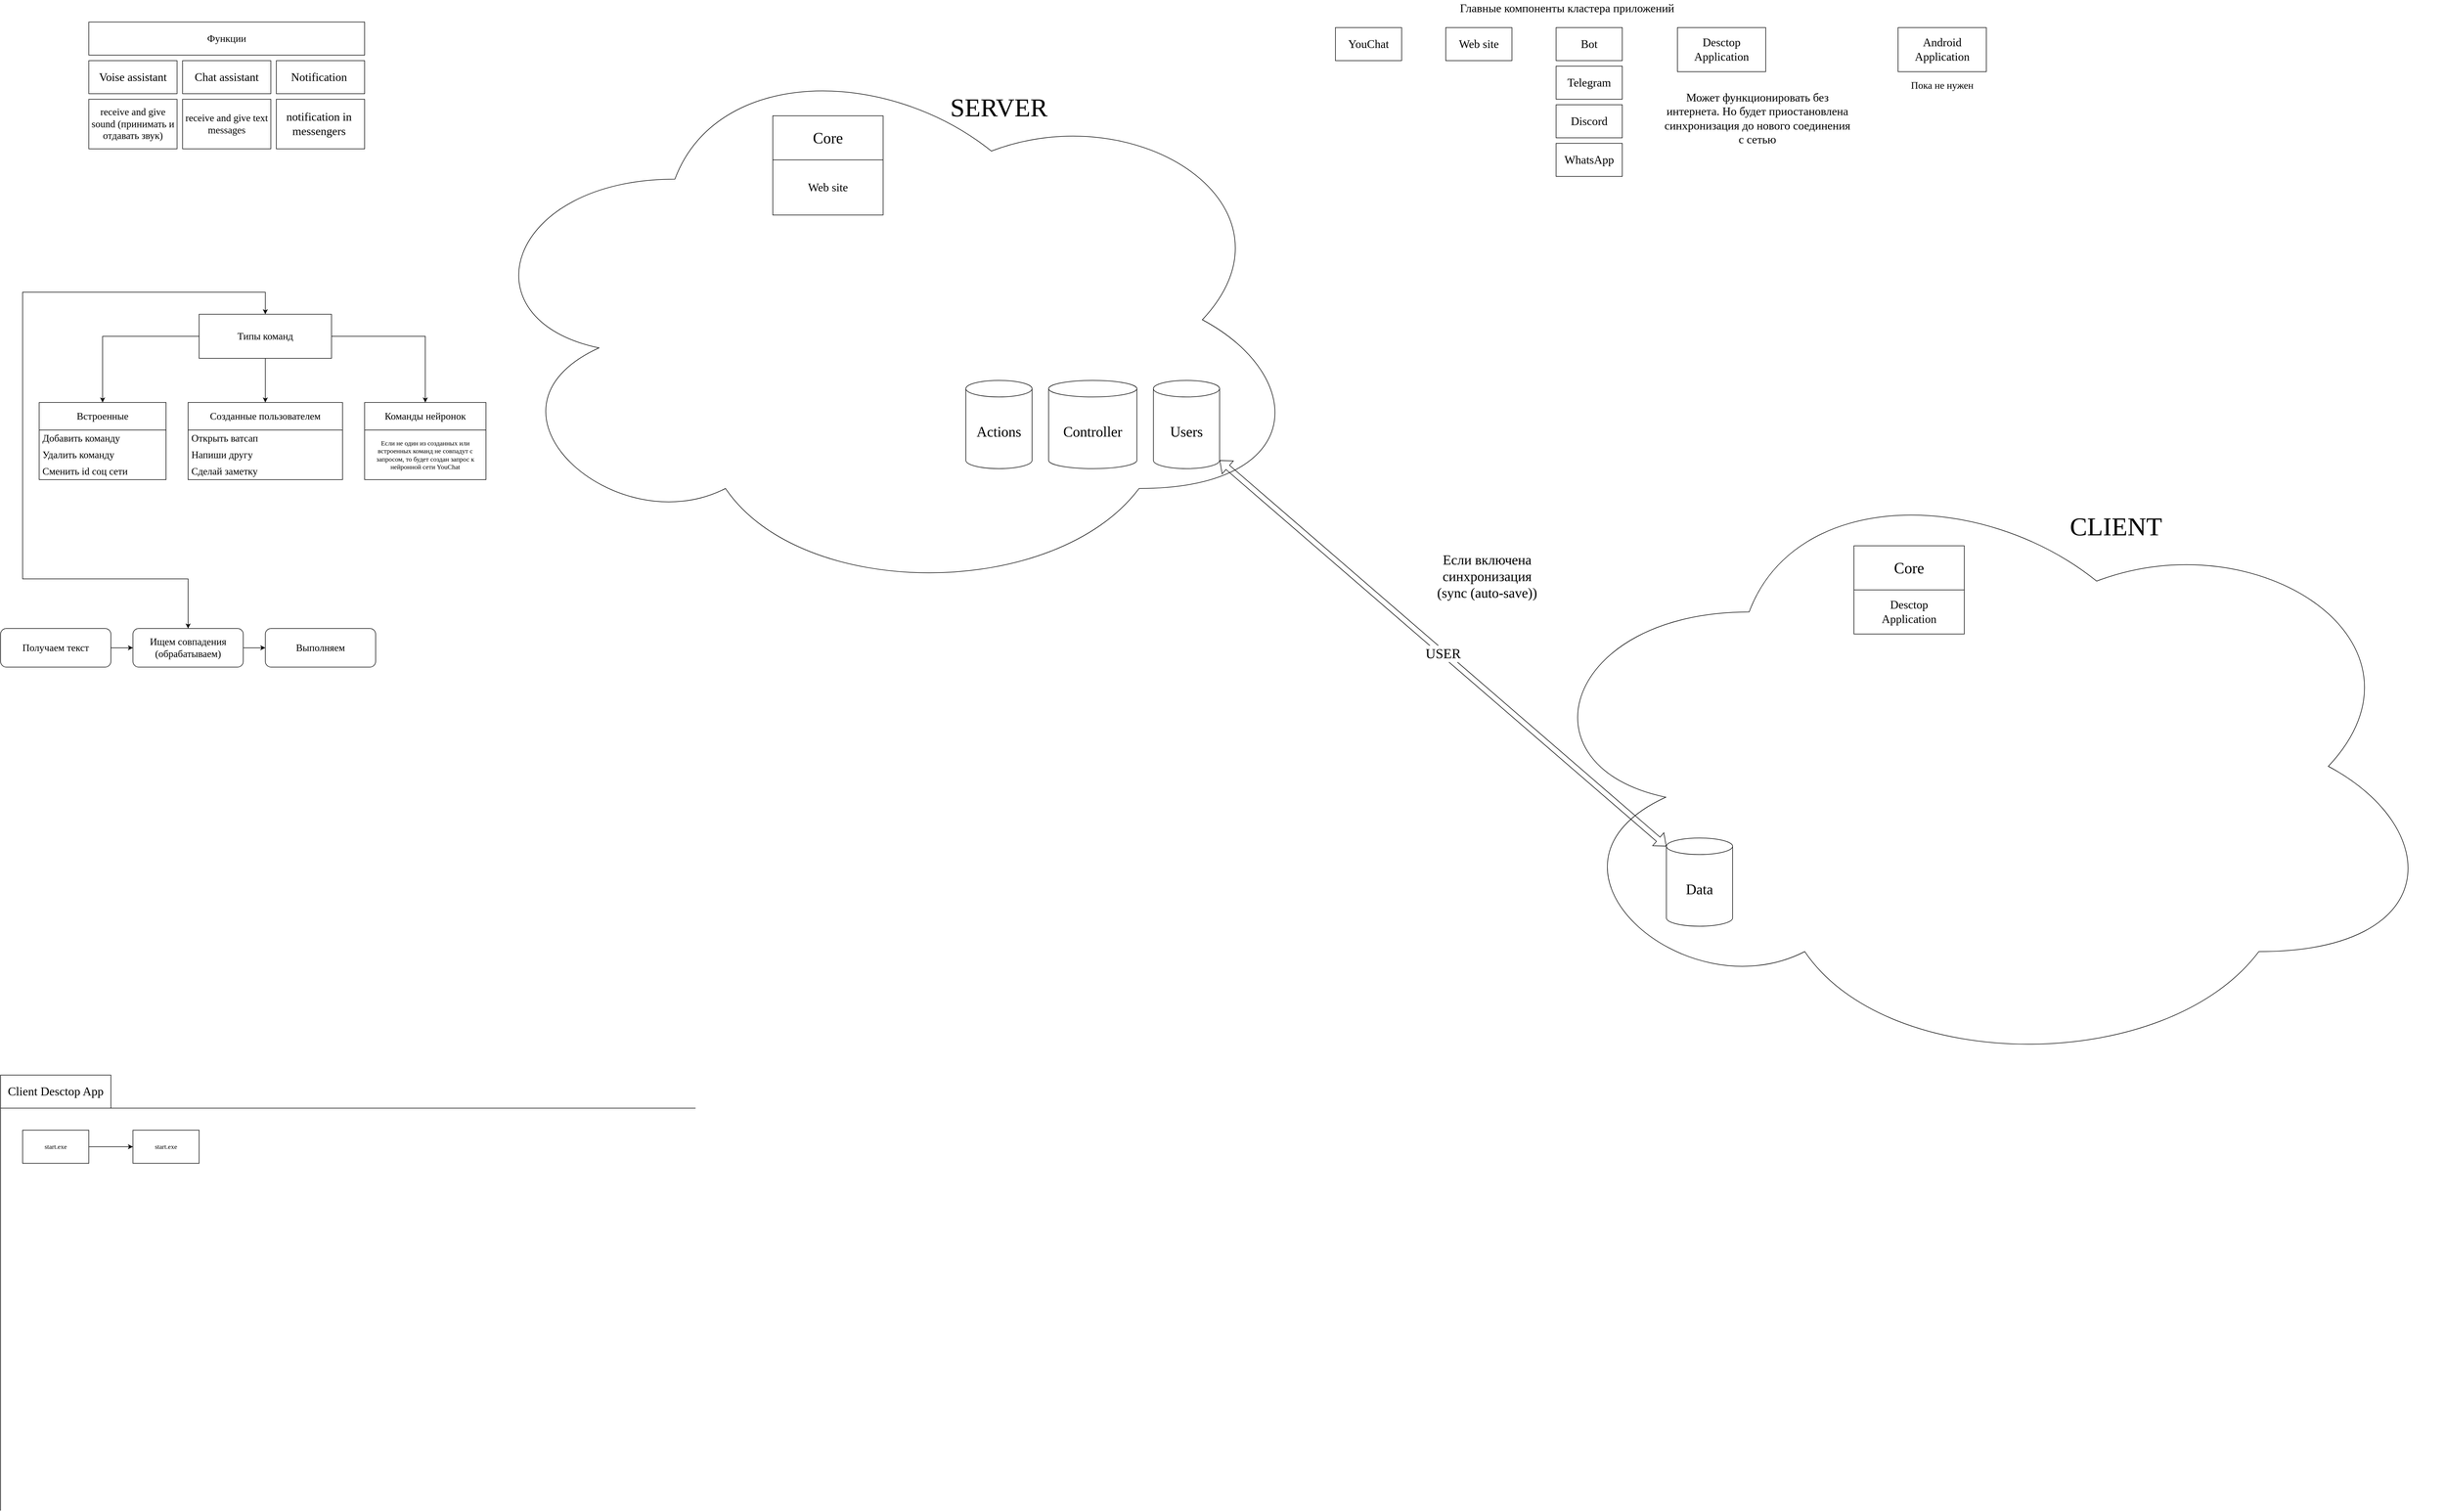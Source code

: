 <mxfile version="20.7.4" type="device"><diagram id="-LYK9HJToWvYodzqGPch" name="Страница 1"><mxGraphModel dx="574" dy="357" grid="1" gridSize="10" guides="1" tooltips="1" connect="1" arrows="1" fold="1" page="1" pageScale="1" pageWidth="4681" pageHeight="3300" math="0" shadow="0"><root><mxCell id="0"/><mxCell id="1" parent="0"/><mxCell id="uvAvkistr5CYGZ_fxD80-17" value="" style="ellipse;shape=cloud;whiteSpace=wrap;html=1;shadow=0;glass=0;sketch=0;fillStyle=auto;fontFamily=Comic Sans MS;fontSize=18;fontColor=default;labelBackgroundColor=none;fillColor=none;movable=0;resizable=0;rotatable=0;deletable=0;editable=0;connectable=0;" parent="1" vertex="1"><mxGeometry x="880" y="100" width="1529.99" height="1020" as="geometry"/></mxCell><mxCell id="uvAvkistr5CYGZ_fxD80-6" value="Функции" style="rounded=0;whiteSpace=wrap;html=1;shadow=0;glass=0;sketch=0;fillStyle=auto;fontFamily=Comic Sans MS;fontSize=18;" parent="1" vertex="1"><mxGeometry x="200" y="70" width="500" height="60" as="geometry"/></mxCell><mxCell id="uvAvkistr5CYGZ_fxD80-1" value="&lt;font face=&quot;Comic Sans MS&quot; style=&quot;font-size: 28px;&quot;&gt;Core&lt;/font&gt;" style="rounded=0;whiteSpace=wrap;html=1;fillStyle=auto;glass=0;shadow=0;fontSize=28;" parent="1" vertex="1"><mxGeometry x="1440" y="240" width="200" height="80" as="geometry"/></mxCell><mxCell id="uvAvkistr5CYGZ_fxD80-18" value="Users" style="shape=cylinder3;whiteSpace=wrap;html=1;boundedLbl=1;backgroundOutline=1;size=15;shadow=0;glass=0;labelBackgroundColor=none;sketch=0;fillStyle=auto;fontFamily=Comic Sans MS;fontSize=26;fontColor=default;fillColor=none;" parent="1" vertex="1"><mxGeometry x="2130" y="720" width="120" height="160" as="geometry"/></mxCell><mxCell id="uvAvkistr5CYGZ_fxD80-19" value="Actions" style="shape=cylinder3;whiteSpace=wrap;html=1;boundedLbl=1;backgroundOutline=1;size=15;shadow=0;glass=0;labelBackgroundColor=none;sketch=0;fillStyle=auto;fontFamily=Comic Sans MS;fontSize=26;fontColor=default;fillColor=none;" parent="1" vertex="1"><mxGeometry x="1790" y="720" width="120" height="160" as="geometry"/></mxCell><mxCell id="uvAvkistr5CYGZ_fxD80-20" value="Controller" style="shape=cylinder3;whiteSpace=wrap;html=1;boundedLbl=1;backgroundOutline=1;size=15;shadow=0;glass=0;labelBackgroundColor=none;sketch=0;fillStyle=auto;fontFamily=Comic Sans MS;fontSize=26;fontColor=default;fillColor=none;" parent="1" vertex="1"><mxGeometry x="1940" y="720" width="160" height="160" as="geometry"/></mxCell><mxCell id="uvAvkistr5CYGZ_fxD80-23" style="edgeStyle=orthogonalEdgeStyle;rounded=0;orthogonalLoop=1;jettySize=auto;html=1;exitX=0.5;exitY=1;exitDx=0;exitDy=0;fontFamily=Comic Sans MS;fontSize=28;fontColor=default;" parent="1" edge="1"><mxGeometry relative="1" as="geometry"><mxPoint x="2020" y="670" as="sourcePoint"/><mxPoint x="2020" y="670" as="targetPoint"/></mxGeometry></mxCell><mxCell id="uvAvkistr5CYGZ_fxD80-27" value="Bot" style="rounded=0;whiteSpace=wrap;html=1;shadow=0;glass=0;labelBackgroundColor=none;sketch=0;fillStyle=auto;fontFamily=Comic Sans MS;fontSize=21;fontColor=default;fillColor=default;" parent="1" vertex="1"><mxGeometry x="2860" y="80" width="120" height="60" as="geometry"/></mxCell><mxCell id="uvAvkistr5CYGZ_fxD80-28" value="Telegram" style="rounded=0;whiteSpace=wrap;html=1;shadow=0;glass=0;labelBackgroundColor=none;sketch=0;fillStyle=auto;fontFamily=Comic Sans MS;fontSize=21;fontColor=default;fillColor=default;" parent="1" vertex="1"><mxGeometry x="2860" y="150" width="120" height="60" as="geometry"/></mxCell><mxCell id="uvAvkistr5CYGZ_fxD80-29" value="Discord" style="rounded=0;whiteSpace=wrap;html=1;shadow=0;glass=0;labelBackgroundColor=none;sketch=0;fillStyle=auto;fontFamily=Comic Sans MS;fontSize=21;fontColor=default;fillColor=default;" parent="1" vertex="1"><mxGeometry x="2860" y="220" width="120" height="60" as="geometry"/></mxCell><mxCell id="uvAvkistr5CYGZ_fxD80-30" value="WhatsApp" style="rounded=0;whiteSpace=wrap;html=1;shadow=0;glass=0;labelBackgroundColor=none;sketch=0;fillStyle=auto;fontFamily=Comic Sans MS;fontSize=21;fontColor=default;fillColor=default;" parent="1" vertex="1"><mxGeometry x="2860" y="290" width="120" height="60" as="geometry"/></mxCell><mxCell id="uvAvkistr5CYGZ_fxD80-31" value="Web site" style="rounded=0;whiteSpace=wrap;html=1;shadow=0;glass=0;labelBackgroundColor=none;sketch=0;fillStyle=auto;fontFamily=Comic Sans MS;fontSize=21;fontColor=default;fillColor=default;" parent="1" vertex="1"><mxGeometry x="2660" y="80" width="120" height="60" as="geometry"/></mxCell><mxCell id="uvAvkistr5CYGZ_fxD80-32" value="Desctop&lt;br&gt;Application" style="rounded=0;whiteSpace=wrap;html=1;shadow=0;glass=0;labelBackgroundColor=none;sketch=0;fillStyle=auto;fontFamily=Comic Sans MS;fontSize=21;fontColor=default;fillColor=default;" parent="1" vertex="1"><mxGeometry x="3080" y="80" width="160" height="80" as="geometry"/></mxCell><mxCell id="uvAvkistr5CYGZ_fxD80-33" value="Voise assistant" style="rounded=0;whiteSpace=wrap;html=1;shadow=0;glass=0;labelBackgroundColor=none;sketch=0;fillStyle=auto;fontFamily=Comic Sans MS;fontSize=21;fontColor=default;fillColor=default;" parent="1" vertex="1"><mxGeometry x="200" y="140" width="160" height="60" as="geometry"/></mxCell><mxCell id="uvAvkistr5CYGZ_fxD80-34" value="receive and give sound (принимать и отдавать звук)" style="rounded=0;whiteSpace=wrap;html=1;shadow=0;glass=0;labelBackgroundColor=none;sketch=0;fillStyle=auto;fontFamily=Comic Sans MS;fontSize=18;fontColor=default;fillColor=default;" parent="1" vertex="1"><mxGeometry x="200" y="210" width="160" height="90" as="geometry"/></mxCell><mxCell id="uvAvkistr5CYGZ_fxD80-38" value="Chat assistant" style="rounded=0;whiteSpace=wrap;html=1;shadow=0;glass=0;labelBackgroundColor=none;sketch=0;fillStyle=auto;fontFamily=Comic Sans MS;fontSize=21;fontColor=default;fillColor=default;" parent="1" vertex="1"><mxGeometry x="370" y="140" width="160" height="60" as="geometry"/></mxCell><mxCell id="uvAvkistr5CYGZ_fxD80-39" value="receive and give text messages" style="rounded=0;whiteSpace=wrap;html=1;shadow=0;glass=0;labelBackgroundColor=none;sketch=0;fillStyle=auto;fontFamily=Comic Sans MS;fontSize=18;fontColor=default;fillColor=default;" parent="1" vertex="1"><mxGeometry x="370" y="210" width="160" height="90" as="geometry"/></mxCell><mxCell id="uvAvkistr5CYGZ_fxD80-40" value="Notification&amp;nbsp;" style="rounded=0;whiteSpace=wrap;html=1;shadow=0;glass=0;labelBackgroundColor=none;sketch=0;fillStyle=auto;fontFamily=Comic Sans MS;fontSize=21;fontColor=default;fillColor=default;" parent="1" vertex="1"><mxGeometry x="540" y="140" width="160" height="60" as="geometry"/></mxCell><mxCell id="uvAvkistr5CYGZ_fxD80-41" value="notification in&amp;nbsp; messengers&amp;nbsp;" style="rounded=0;whiteSpace=wrap;html=1;shadow=0;glass=0;labelBackgroundColor=none;sketch=0;fillStyle=auto;fontFamily=Comic Sans MS;fontSize=21;fontColor=default;fillColor=default;" parent="1" vertex="1"><mxGeometry x="540" y="210" width="160" height="90" as="geometry"/></mxCell><mxCell id="uvAvkistr5CYGZ_fxD80-70" style="edgeStyle=orthogonalEdgeStyle;rounded=0;orthogonalLoop=1;jettySize=auto;html=1;fontFamily=Comic Sans MS;fontSize=18;fontColor=default;" parent="1" source="uvAvkistr5CYGZ_fxD80-66" target="uvAvkistr5CYGZ_fxD80-71" edge="1"><mxGeometry relative="1" as="geometry"><mxPoint x="630" y="1175" as="targetPoint"/></mxGeometry></mxCell><mxCell id="uvAvkistr5CYGZ_fxD80-66" value="Получаем текст" style="rounded=1;whiteSpace=wrap;html=1;shadow=0;glass=0;labelBackgroundColor=none;sketch=0;fillStyle=auto;fontFamily=Comic Sans MS;fontSize=18;fontColor=default;fillColor=default;" parent="1" vertex="1"><mxGeometry x="40" y="1170" width="200" height="70" as="geometry"/></mxCell><mxCell id="uvAvkistr5CYGZ_fxD80-92" style="edgeStyle=orthogonalEdgeStyle;rounded=0;orthogonalLoop=1;jettySize=auto;html=1;entryX=0.5;entryY=0;entryDx=0;entryDy=0;fontFamily=Comic Sans MS;fontSize=12;fontColor=default;exitX=0.5;exitY=0;exitDx=0;exitDy=0;verticalAlign=middle;startArrow=classic;startFill=1;" parent="1" source="uvAvkistr5CYGZ_fxD80-71" target="uvAvkistr5CYGZ_fxD80-73" edge="1"><mxGeometry relative="1" as="geometry"><mxPoint x="410" y="1090" as="sourcePoint"/><Array as="points"><mxPoint x="380" y="1080"/><mxPoint x="80" y="1080"/><mxPoint x="80" y="560"/><mxPoint x="520" y="560"/></Array></mxGeometry></mxCell><mxCell id="uvAvkistr5CYGZ_fxD80-93" style="edgeStyle=orthogonalEdgeStyle;rounded=0;orthogonalLoop=1;jettySize=auto;html=1;entryX=0;entryY=0.5;entryDx=0;entryDy=0;fontFamily=Comic Sans MS;fontSize=12;fontColor=default;startArrow=none;startFill=0;" parent="1" source="uvAvkistr5CYGZ_fxD80-71" target="uvAvkistr5CYGZ_fxD80-72" edge="1"><mxGeometry relative="1" as="geometry"/></mxCell><mxCell id="uvAvkistr5CYGZ_fxD80-71" value="Ищем совпадения (обрабатываем)" style="rounded=1;whiteSpace=wrap;html=1;shadow=0;glass=0;labelBackgroundColor=none;sketch=0;fillStyle=auto;fontFamily=Comic Sans MS;fontSize=18;fontColor=default;fillColor=default;" parent="1" vertex="1"><mxGeometry x="280" y="1170" width="200" height="70" as="geometry"/></mxCell><mxCell id="uvAvkistr5CYGZ_fxD80-72" value="Выполняем" style="rounded=1;whiteSpace=wrap;html=1;shadow=0;glass=0;labelBackgroundColor=none;sketch=0;fillStyle=auto;fontFamily=Comic Sans MS;fontSize=18;fontColor=default;fillColor=default;" parent="1" vertex="1"><mxGeometry x="520" y="1170" width="200" height="70" as="geometry"/></mxCell><mxCell id="uvAvkistr5CYGZ_fxD80-83" style="edgeStyle=orthogonalEdgeStyle;rounded=0;orthogonalLoop=1;jettySize=auto;html=1;entryX=0.5;entryY=0;entryDx=0;entryDy=0;fontFamily=Comic Sans MS;fontSize=18;fontColor=default;" parent="1" source="uvAvkistr5CYGZ_fxD80-73" target="uvAvkistr5CYGZ_fxD80-79" edge="1"><mxGeometry relative="1" as="geometry"/></mxCell><mxCell id="uvAvkistr5CYGZ_fxD80-88" style="edgeStyle=orthogonalEdgeStyle;rounded=0;orthogonalLoop=1;jettySize=auto;html=1;entryX=0.5;entryY=0;entryDx=0;entryDy=0;fontFamily=Comic Sans MS;fontSize=18;fontColor=default;" parent="1" source="uvAvkistr5CYGZ_fxD80-73" target="uvAvkistr5CYGZ_fxD80-84" edge="1"><mxGeometry relative="1" as="geometry"/></mxCell><mxCell id="uvAvkistr5CYGZ_fxD80-91" style="edgeStyle=orthogonalEdgeStyle;rounded=0;orthogonalLoop=1;jettySize=auto;html=1;entryX=0.5;entryY=0;entryDx=0;entryDy=0;fontFamily=Comic Sans MS;fontSize=12;fontColor=default;" parent="1" source="uvAvkistr5CYGZ_fxD80-73" target="uvAvkistr5CYGZ_fxD80-89" edge="1"><mxGeometry relative="1" as="geometry"/></mxCell><mxCell id="uvAvkistr5CYGZ_fxD80-73" value="Типы команд" style="rounded=0;whiteSpace=wrap;html=1;shadow=0;glass=0;labelBackgroundColor=none;sketch=0;fillStyle=auto;fontFamily=Comic Sans MS;fontSize=18;fontColor=default;fillColor=default;" parent="1" vertex="1"><mxGeometry x="400" y="600" width="240" height="80" as="geometry"/></mxCell><mxCell id="uvAvkistr5CYGZ_fxD80-79" value="Встроенные" style="swimlane;fontStyle=0;childLayout=stackLayout;horizontal=1;startSize=50;horizontalStack=0;resizeParent=1;resizeParentMax=0;resizeLast=0;collapsible=1;marginBottom=0;whiteSpace=wrap;html=1;shadow=0;glass=0;labelBackgroundColor=none;sketch=0;fillStyle=auto;fontFamily=Comic Sans MS;fontSize=18;fontColor=default;fillColor=default;" parent="1" vertex="1"><mxGeometry x="110" y="760" width="230" height="140" as="geometry"><mxRectangle x="120" y="780" width="140" height="50" as="alternateBounds"/></mxGeometry></mxCell><mxCell id="uvAvkistr5CYGZ_fxD80-80" value="&lt;span style=&quot;text-align: center;&quot;&gt;Добавить команду&lt;/span&gt;" style="text;strokeColor=none;fillColor=none;align=left;verticalAlign=middle;spacingLeft=4;spacingRight=4;overflow=hidden;points=[[0,0.5],[1,0.5]];portConstraint=eastwest;rotatable=0;whiteSpace=wrap;html=1;shadow=0;glass=0;labelBackgroundColor=none;sketch=0;fillStyle=auto;fontFamily=Comic Sans MS;fontSize=18;fontColor=default;" parent="uvAvkistr5CYGZ_fxD80-79" vertex="1"><mxGeometry y="50" width="230" height="30" as="geometry"/></mxCell><mxCell id="uvAvkistr5CYGZ_fxD80-81" value="&lt;span style=&quot;text-align: center;&quot;&gt;Удалить команду&lt;/span&gt;" style="text;strokeColor=none;fillColor=none;align=left;verticalAlign=middle;spacingLeft=4;spacingRight=4;overflow=hidden;points=[[0,0.5],[1,0.5]];portConstraint=eastwest;rotatable=0;whiteSpace=wrap;html=1;shadow=0;glass=0;labelBackgroundColor=none;sketch=0;fillStyle=auto;fontFamily=Comic Sans MS;fontSize=18;fontColor=default;" parent="uvAvkistr5CYGZ_fxD80-79" vertex="1"><mxGeometry y="80" width="230" height="30" as="geometry"/></mxCell><mxCell id="uvAvkistr5CYGZ_fxD80-82" value="&lt;span style=&quot;text-align: center;&quot;&gt;Сменить id соц сети&lt;/span&gt;" style="text;strokeColor=none;fillColor=none;align=left;verticalAlign=middle;spacingLeft=4;spacingRight=4;overflow=hidden;points=[[0,0.5],[1,0.5]];portConstraint=eastwest;rotatable=0;whiteSpace=wrap;html=1;shadow=0;glass=0;labelBackgroundColor=none;sketch=0;fillStyle=auto;fontFamily=Comic Sans MS;fontSize=18;fontColor=default;" parent="uvAvkistr5CYGZ_fxD80-79" vertex="1"><mxGeometry y="110" width="230" height="30" as="geometry"/></mxCell><mxCell id="uvAvkistr5CYGZ_fxD80-84" value="Созданные пользователем" style="swimlane;fontStyle=0;childLayout=stackLayout;horizontal=1;startSize=50;horizontalStack=0;resizeParent=1;resizeParentMax=0;resizeLast=0;collapsible=1;marginBottom=0;whiteSpace=wrap;html=1;shadow=0;glass=0;labelBackgroundColor=none;sketch=0;fillStyle=auto;fontFamily=Comic Sans MS;fontSize=18;fontColor=default;fillColor=default;" parent="1" vertex="1"><mxGeometry x="380" y="760" width="280" height="140" as="geometry"><mxRectangle x="120" y="780" width="140" height="50" as="alternateBounds"/></mxGeometry></mxCell><mxCell id="uvAvkistr5CYGZ_fxD80-85" value="Открыть ватсап" style="text;strokeColor=none;fillColor=none;align=left;verticalAlign=middle;spacingLeft=4;spacingRight=4;overflow=hidden;points=[[0,0.5],[1,0.5]];portConstraint=eastwest;rotatable=0;whiteSpace=wrap;html=1;shadow=0;glass=0;labelBackgroundColor=none;sketch=0;fillStyle=auto;fontFamily=Comic Sans MS;fontSize=18;fontColor=default;" parent="uvAvkistr5CYGZ_fxD80-84" vertex="1"><mxGeometry y="50" width="280" height="30" as="geometry"/></mxCell><mxCell id="uvAvkistr5CYGZ_fxD80-86" value="&lt;span style=&quot;text-align: center;&quot;&gt;Напиши другу&lt;/span&gt;" style="text;strokeColor=none;fillColor=none;align=left;verticalAlign=middle;spacingLeft=4;spacingRight=4;overflow=hidden;points=[[0,0.5],[1,0.5]];portConstraint=eastwest;rotatable=0;whiteSpace=wrap;html=1;shadow=0;glass=0;labelBackgroundColor=none;sketch=0;fillStyle=auto;fontFamily=Comic Sans MS;fontSize=18;fontColor=default;" parent="uvAvkistr5CYGZ_fxD80-84" vertex="1"><mxGeometry y="80" width="280" height="30" as="geometry"/></mxCell><mxCell id="uvAvkistr5CYGZ_fxD80-87" value="&lt;span style=&quot;text-align: center;&quot;&gt;Сделай заметку&lt;/span&gt;" style="text;strokeColor=none;fillColor=none;align=left;verticalAlign=middle;spacingLeft=4;spacingRight=4;overflow=hidden;points=[[0,0.5],[1,0.5]];portConstraint=eastwest;rotatable=0;whiteSpace=wrap;html=1;shadow=0;glass=0;labelBackgroundColor=none;sketch=0;fillStyle=auto;fontFamily=Comic Sans MS;fontSize=18;fontColor=default;" parent="uvAvkistr5CYGZ_fxD80-84" vertex="1"><mxGeometry y="110" width="280" height="30" as="geometry"/></mxCell><mxCell id="uvAvkistr5CYGZ_fxD80-89" value="Команды нейронок" style="rounded=0;whiteSpace=wrap;html=1;shadow=0;glass=0;labelBackgroundColor=none;sketch=0;fillStyle=auto;fontFamily=Comic Sans MS;fontSize=18;fontColor=default;fillColor=default;" parent="1" vertex="1"><mxGeometry x="700" y="760" width="220" height="50" as="geometry"/></mxCell><mxCell id="uvAvkistr5CYGZ_fxD80-90" value="Если не один из созданных или встроенных команд не совпадут с запросом, то будет создан запрос к нейронной сети YouChat" style="rounded=0;whiteSpace=wrap;html=1;shadow=0;glass=0;labelBackgroundColor=none;sketch=0;fillStyle=auto;fontFamily=Comic Sans MS;fontSize=12;fontColor=default;fillColor=default;" parent="1" vertex="1"><mxGeometry x="700" y="810" width="220" height="90" as="geometry"/></mxCell><mxCell id="uvAvkistr5CYGZ_fxD80-95" value="SERVER" style="text;html=1;strokeColor=none;fillColor=none;align=center;verticalAlign=middle;whiteSpace=wrap;rounded=0;shadow=0;glass=0;labelBackgroundColor=none;sketch=0;fillStyle=auto;fontFamily=Comic Sans MS;fontSize=47;fontColor=default;" parent="1" vertex="1"><mxGeometry x="1765" y="180" width="170" height="90" as="geometry"/></mxCell><mxCell id="uvAvkistr5CYGZ_fxD80-96" value="CLIENT" style="text;html=1;strokeColor=none;fillColor=none;align=center;verticalAlign=middle;whiteSpace=wrap;rounded=0;shadow=0;glass=0;labelBackgroundColor=none;sketch=0;fillStyle=auto;fontFamily=Comic Sans MS;fontSize=47;fontColor=default;" parent="1" vertex="1"><mxGeometry x="3790" y="940" width="170" height="90" as="geometry"/></mxCell><mxCell id="uvAvkistr5CYGZ_fxD80-97" value="" style="ellipse;shape=cloud;whiteSpace=wrap;html=1;shadow=0;glass=0;labelBackgroundColor=none;sketch=0;fillStyle=auto;fontFamily=Comic Sans MS;fontSize=47;fontColor=default;fillColor=none;movable=0;resizable=0;rotatable=0;deletable=0;editable=0;connectable=0;" parent="1" vertex="1"><mxGeometry x="2790" y="860" width="1680" height="1120" as="geometry"/></mxCell><mxCell id="uvAvkistr5CYGZ_fxD80-98" value="Data" style="shape=cylinder3;whiteSpace=wrap;html=1;boundedLbl=1;backgroundOutline=1;size=15;shadow=0;glass=0;labelBackgroundColor=none;sketch=0;fillStyle=auto;fontFamily=Comic Sans MS;fontSize=26;fontColor=default;fillColor=none;" parent="1" vertex="1"><mxGeometry x="3060" y="1550" width="120" height="160" as="geometry"/></mxCell><mxCell id="uvAvkistr5CYGZ_fxD80-99" value="USER" style="shape=flexArrow;endArrow=classic;startArrow=classic;html=1;rounded=0;fontFamily=Comic Sans MS;fontSize=25;fontColor=default;exitX=1;exitY=1;exitDx=0;exitDy=-15;exitPerimeter=0;entryX=0;entryY=0;entryDx=0;entryDy=15;entryPerimeter=0;" parent="1" source="uvAvkistr5CYGZ_fxD80-18" target="uvAvkistr5CYGZ_fxD80-98" edge="1"><mxGeometry width="100" height="100" relative="1" as="geometry"><mxPoint x="2740" y="1410" as="sourcePoint"/><mxPoint x="2840" y="1310" as="targetPoint"/></mxGeometry></mxCell><mxCell id="uvAvkistr5CYGZ_fxD80-100" value="&lt;font face=&quot;Comic Sans MS&quot; style=&quot;font-size: 28px;&quot;&gt;Core&lt;/font&gt;" style="rounded=0;whiteSpace=wrap;html=1;fillStyle=auto;glass=0;shadow=0;fontSize=28;" parent="1" vertex="1"><mxGeometry x="3400" y="1020" width="200" height="80" as="geometry"/></mxCell><mxCell id="uvAvkistr5CYGZ_fxD80-101" value="Desctop&lt;br&gt;Application" style="rounded=0;whiteSpace=wrap;html=1;shadow=0;glass=0;labelBackgroundColor=none;sketch=0;fillStyle=auto;fontFamily=Comic Sans MS;fontSize=21;fontColor=default;fillColor=default;" parent="1" vertex="1"><mxGeometry x="3400" y="1100" width="200" height="80" as="geometry"/></mxCell><mxCell id="uvAvkistr5CYGZ_fxD80-104" value="Если включена синхронизация &lt;br&gt;(sync (auto-save))" style="text;html=1;strokeColor=none;fillColor=none;align=center;verticalAlign=middle;whiteSpace=wrap;rounded=0;shadow=0;glass=0;labelBackgroundColor=none;sketch=0;fillStyle=auto;fontFamily=Comic Sans MS;fontSize=25;fontColor=default;" parent="1" vertex="1"><mxGeometry x="2580" y="1010" width="310" height="130" as="geometry"/></mxCell><mxCell id="uvAvkistr5CYGZ_fxD80-106" value="Может функционировать без интернета. Но будет приостановлена синхронизация до нового соединения с сетью" style="text;html=1;strokeColor=none;fillColor=none;align=center;verticalAlign=middle;whiteSpace=wrap;rounded=0;shadow=0;glass=0;labelBackgroundColor=none;sketch=0;fillStyle=auto;fontFamily=Comic Sans MS;fontSize=21;fontColor=default;" parent="1" vertex="1"><mxGeometry x="3050" y="180" width="350" height="130" as="geometry"/></mxCell><mxCell id="uvAvkistr5CYGZ_fxD80-107" value="YouChat" style="rounded=0;whiteSpace=wrap;html=1;shadow=0;glass=0;labelBackgroundColor=none;sketch=0;fillStyle=auto;fontFamily=Comic Sans MS;fontSize=21;fontColor=default;fillColor=default;" parent="1" vertex="1"><mxGeometry x="2460" y="80" width="120" height="60" as="geometry"/></mxCell><mxCell id="uvAvkistr5CYGZ_fxD80-108" value="Web site" style="rounded=0;whiteSpace=wrap;html=1;shadow=0;glass=0;labelBackgroundColor=none;sketch=0;fillStyle=auto;fontFamily=Comic Sans MS;fontSize=21;fontColor=default;fillColor=default;" parent="1" vertex="1"><mxGeometry x="1440" y="320" width="200" height="100" as="geometry"/></mxCell><mxCell id="uvAvkistr5CYGZ_fxD80-109" value="Главные компоненты кластера приложений" style="text;html=1;strokeColor=none;fillColor=none;align=center;verticalAlign=middle;whiteSpace=wrap;rounded=0;shadow=0;glass=0;labelBackgroundColor=none;sketch=0;fillStyle=auto;fontFamily=Comic Sans MS;fontSize=21;fontColor=default;" parent="1" vertex="1"><mxGeometry x="2620" y="30" width="520" height="30" as="geometry"/></mxCell><mxCell id="uvAvkistr5CYGZ_fxD80-129" value="Android Application" style="rounded=0;whiteSpace=wrap;html=1;shadow=0;glass=0;labelBackgroundColor=none;sketch=0;fillStyle=auto;fontFamily=Comic Sans MS;fontSize=21;fontColor=default;fillColor=default;" parent="1" vertex="1"><mxGeometry x="3480" y="80" width="160" height="80" as="geometry"/></mxCell><mxCell id="uvAvkistr5CYGZ_fxD80-131" value="Пока не нужен" style="text;html=1;strokeColor=none;fillColor=none;align=center;verticalAlign=middle;whiteSpace=wrap;rounded=0;shadow=0;glass=0;labelBackgroundColor=none;sketch=0;fillStyle=auto;fontFamily=Comic Sans MS;fontSize=18;fontColor=default;" parent="1" vertex="1"><mxGeometry x="3480" y="170" width="160" height="30" as="geometry"/></mxCell><mxCell id="euBbq3fxgtRdsQE8qdgM-5" style="edgeStyle=orthogonalEdgeStyle;rounded=0;orthogonalLoop=1;jettySize=auto;html=1;fontFamily=Comic Sans MS;" edge="1" parent="1" source="euBbq3fxgtRdsQE8qdgM-2" target="euBbq3fxgtRdsQE8qdgM-4"><mxGeometry relative="1" as="geometry"/></mxCell><mxCell id="euBbq3fxgtRdsQE8qdgM-2" value="&lt;font face=&quot;Comic Sans MS&quot;&gt;start.exe&lt;/font&gt;" style="rounded=0;whiteSpace=wrap;html=1;" vertex="1" parent="1"><mxGeometry x="80" y="2080" width="120" height="60" as="geometry"/></mxCell><mxCell id="euBbq3fxgtRdsQE8qdgM-4" value="&lt;font face=&quot;Comic Sans MS&quot;&gt;start.exe&lt;/font&gt;" style="rounded=0;whiteSpace=wrap;html=1;" vertex="1" parent="1"><mxGeometry x="280" y="2080" width="120" height="60" as="geometry"/></mxCell><mxCell id="euBbq3fxgtRdsQE8qdgM-7" value="" style="endArrow=none;html=1;rounded=0;fontFamily=Comic Sans MS;fontSize=22;" edge="1" parent="1"><mxGeometry width="50" height="50" relative="1" as="geometry"><mxPoint x="40" y="2040" as="sourcePoint"/><mxPoint x="1300" y="2040" as="targetPoint"/></mxGeometry></mxCell><mxCell id="euBbq3fxgtRdsQE8qdgM-8" value="Client Desctop App" style="rounded=0;whiteSpace=wrap;html=1;labelBackgroundColor=none;fontFamily=Comic Sans MS;fontSize=22;fillColor=default;" vertex="1" parent="1"><mxGeometry x="40" y="1980" width="200" height="60" as="geometry"/></mxCell><mxCell id="euBbq3fxgtRdsQE8qdgM-9" value="" style="endArrow=none;html=1;rounded=0;fontFamily=Comic Sans MS;fontSize=22;" edge="1" parent="1"><mxGeometry width="50" height="50" relative="1" as="geometry"><mxPoint x="40" y="2040" as="sourcePoint"/><mxPoint x="40" y="2770" as="targetPoint"/></mxGeometry></mxCell></root></mxGraphModel></diagram></mxfile>